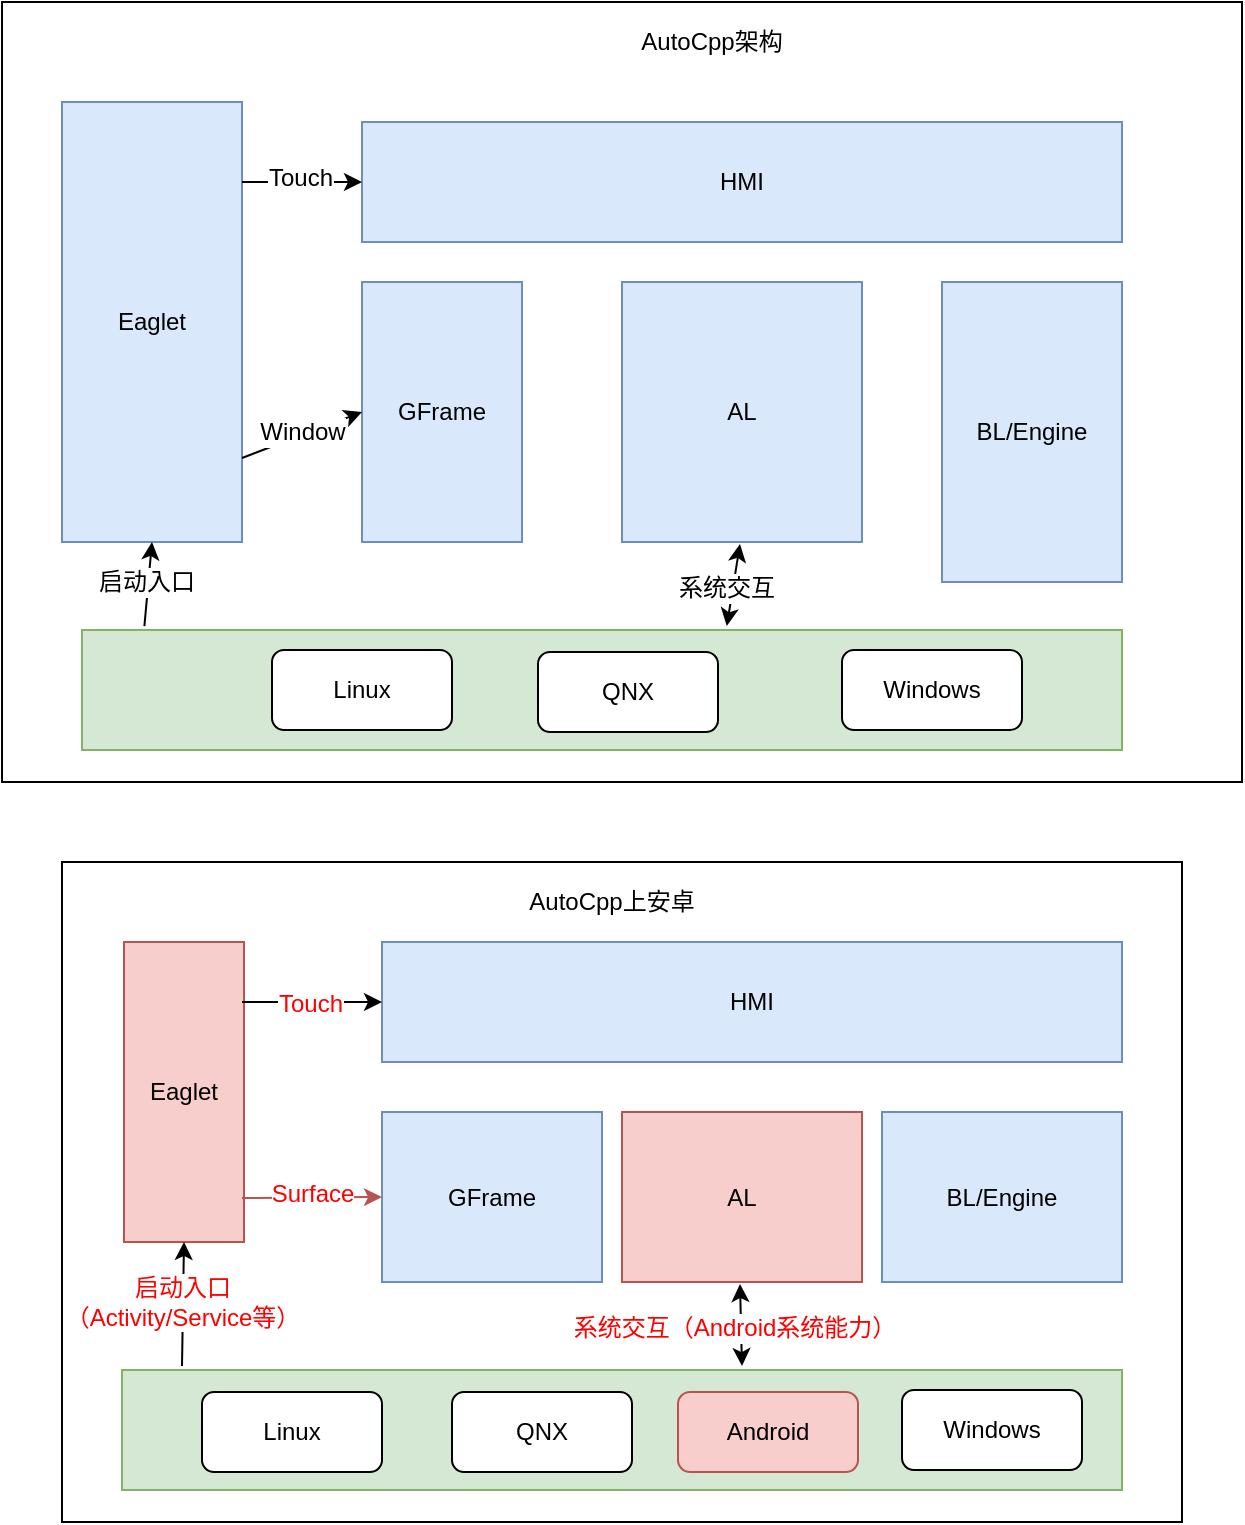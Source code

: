 <mxfile version="10.7.3" type="github"><diagram id="ieZOxr4Hberrhfkv-GbZ" name="Page-1"><mxGraphModel dx="914" dy="544" grid="1" gridSize="10" guides="1" tooltips="1" connect="1" arrows="1" fold="1" page="1" pageScale="1" pageWidth="827" pageHeight="1169" math="0" shadow="0"><root><mxCell id="0"/><mxCell id="1" parent="0"/><mxCell id="qvm5J768TrUTR1r3I0V9-2" value="" style="rounded=0;whiteSpace=wrap;html=1;" parent="1" vertex="1"><mxGeometry x="30" y="10" width="620" height="390" as="geometry"/></mxCell><mxCell id="qvm5J768TrUTR1r3I0V9-3" value="" style="rounded=0;whiteSpace=wrap;html=1;fillColor=#d5e8d4;strokeColor=#82b366;" parent="1" vertex="1"><mxGeometry x="70" y="324" width="520" height="60" as="geometry"/></mxCell><mxCell id="qvm5J768TrUTR1r3I0V9-4" value="Eaglet" style="rounded=0;whiteSpace=wrap;html=1;fillColor=#dae8fc;strokeColor=#6c8ebf;" parent="1" vertex="1"><mxGeometry x="60" y="60" width="90" height="220" as="geometry"/></mxCell><mxCell id="qvm5J768TrUTR1r3I0V9-5" value="HMI" style="rounded=0;whiteSpace=wrap;html=1;fillColor=#dae8fc;strokeColor=#6c8ebf;" parent="1" vertex="1"><mxGeometry x="210" y="70" width="380" height="60" as="geometry"/></mxCell><mxCell id="qvm5J768TrUTR1r3I0V9-7" value="GFrame" style="rounded=0;whiteSpace=wrap;html=1;fillColor=#dae8fc;strokeColor=#6c8ebf;" parent="1" vertex="1"><mxGeometry x="210" y="150" width="80" height="130" as="geometry"/></mxCell><mxCell id="qvm5J768TrUTR1r3I0V9-8" value="AL" style="rounded=0;whiteSpace=wrap;html=1;fillColor=#dae8fc;strokeColor=#6c8ebf;" parent="1" vertex="1"><mxGeometry x="340" y="150" width="120" height="130" as="geometry"/></mxCell><mxCell id="qvm5J768TrUTR1r3I0V9-9" value="BL/Engine" style="rounded=0;whiteSpace=wrap;html=1;fillColor=#dae8fc;strokeColor=#6c8ebf;" parent="1" vertex="1"><mxGeometry x="500" y="150" width="90" height="150" as="geometry"/></mxCell><mxCell id="qvm5J768TrUTR1r3I0V9-10" value="Linux&lt;br&gt;" style="rounded=1;whiteSpace=wrap;html=1;" parent="1" vertex="1"><mxGeometry x="165" y="334" width="90" height="40" as="geometry"/></mxCell><mxCell id="qvm5J768TrUTR1r3I0V9-11" value="QNX&lt;br&gt;" style="rounded=1;whiteSpace=wrap;html=1;" parent="1" vertex="1"><mxGeometry x="298" y="335" width="90" height="40" as="geometry"/></mxCell><mxCell id="qvm5J768TrUTR1r3I0V9-12" value="Windows" style="rounded=1;whiteSpace=wrap;html=1;" parent="1" vertex="1"><mxGeometry x="450" y="334" width="90" height="40" as="geometry"/></mxCell><mxCell id="qvm5J768TrUTR1r3I0V9-13" value="" style="endArrow=classic;html=1;entryX=0;entryY=0.5;entryDx=0;entryDy=0;exitX=1;exitY=0.182;exitDx=0;exitDy=0;exitPerimeter=0;" parent="1" source="qvm5J768TrUTR1r3I0V9-4" target="qvm5J768TrUTR1r3I0V9-5" edge="1"><mxGeometry width="50" height="50" relative="1" as="geometry"><mxPoint x="170" y="140" as="sourcePoint"/><mxPoint x="190" y="130" as="targetPoint"/></mxGeometry></mxCell><mxCell id="qvm5J768TrUTR1r3I0V9-93" value="&lt;font color=&quot;#000000&quot;&gt;Touch&lt;/font&gt;&lt;br&gt;" style="text;html=1;resizable=0;points=[];align=center;verticalAlign=middle;labelBackgroundColor=#ffffff;fontColor=#FF0000;" parent="qvm5J768TrUTR1r3I0V9-13" vertex="1" connectable="0"><mxGeometry x="-0.055" y="2" relative="1" as="geometry"><mxPoint as="offset"/></mxGeometry></mxCell><mxCell id="qvm5J768TrUTR1r3I0V9-20" value="" style="endArrow=classic;html=1;strokeWidth=1;entryX=0.5;entryY=1;entryDx=0;entryDy=0;exitX=0.06;exitY=-0.033;exitDx=0;exitDy=0;exitPerimeter=0;" parent="1" source="qvm5J768TrUTR1r3I0V9-3" target="qvm5J768TrUTR1r3I0V9-4" edge="1"><mxGeometry width="50" height="50" relative="1" as="geometry"><mxPoint x="110" y="330" as="sourcePoint"/><mxPoint x="160" y="280" as="targetPoint"/></mxGeometry></mxCell><mxCell id="qvm5J768TrUTR1r3I0V9-25" value="启动入口&lt;br&gt;" style="text;html=1;resizable=0;points=[];align=center;verticalAlign=middle;labelBackgroundColor=#ffffff;" parent="qvm5J768TrUTR1r3I0V9-20" vertex="1" connectable="0"><mxGeometry x="0.053" y="1" relative="1" as="geometry"><mxPoint as="offset"/></mxGeometry></mxCell><mxCell id="qvm5J768TrUTR1r3I0V9-21" value="" style="endArrow=classic;startArrow=classic;html=1;strokeWidth=1;exitX=0.62;exitY=-0.033;exitDx=0;exitDy=0;exitPerimeter=0;" parent="1" source="qvm5J768TrUTR1r3I0V9-3" edge="1"><mxGeometry width="50" height="50" relative="1" as="geometry"><mxPoint x="399" y="320" as="sourcePoint"/><mxPoint x="399" y="281" as="targetPoint"/></mxGeometry></mxCell><mxCell id="qvm5J768TrUTR1r3I0V9-26" value="系统交互" style="text;html=1;resizable=0;points=[];align=center;verticalAlign=middle;labelBackgroundColor=#ffffff;" parent="qvm5J768TrUTR1r3I0V9-21" vertex="1" connectable="0"><mxGeometry x="-0.077" y="4" relative="1" as="geometry"><mxPoint as="offset"/></mxGeometry></mxCell><mxCell id="qvm5J768TrUTR1r3I0V9-23" value="" style="endArrow=classic;html=1;entryX=0;entryY=0.5;entryDx=0;entryDy=0;" parent="1" target="qvm5J768TrUTR1r3I0V9-7" edge="1"><mxGeometry width="50" height="50" relative="1" as="geometry"><mxPoint x="150" y="238" as="sourcePoint"/><mxPoint x="220" y="150" as="targetPoint"/><Array as="points"><mxPoint x="150" y="238"/></Array></mxGeometry></mxCell><mxCell id="qvm5J768TrUTR1r3I0V9-24" value="Window" style="text;html=1;resizable=0;points=[];align=center;verticalAlign=middle;labelBackgroundColor=#ffffff;" parent="qvm5J768TrUTR1r3I0V9-23" vertex="1" connectable="0"><mxGeometry x="0.001" y="1" relative="1" as="geometry"><mxPoint y="-1" as="offset"/></mxGeometry></mxCell><mxCell id="qvm5J768TrUTR1r3I0V9-27" value="AutoCpp架构&lt;br&gt;" style="text;html=1;strokeColor=none;fillColor=none;align=center;verticalAlign=middle;whiteSpace=wrap;rounded=0;" parent="1" vertex="1"><mxGeometry x="340" y="20" width="90" height="20" as="geometry"/></mxCell><mxCell id="qvm5J768TrUTR1r3I0V9-28" value="" style="rounded=0;whiteSpace=wrap;html=1;" parent="1" vertex="1"><mxGeometry x="60" y="440" width="560" height="330" as="geometry"/></mxCell><mxCell id="qvm5J768TrUTR1r3I0V9-29" value="" style="rounded=0;whiteSpace=wrap;html=1;fillColor=#d5e8d4;strokeColor=#82b366;" parent="1" vertex="1"><mxGeometry x="90" y="694" width="500" height="60" as="geometry"/></mxCell><mxCell id="qvm5J768TrUTR1r3I0V9-30" value="Eaglet" style="rounded=0;whiteSpace=wrap;html=1;fillColor=#f8cecc;strokeColor=#b85450;" parent="1" vertex="1"><mxGeometry x="91" y="480" width="60" height="150" as="geometry"/></mxCell><mxCell id="qvm5J768TrUTR1r3I0V9-31" value="HMI" style="rounded=0;whiteSpace=wrap;html=1;fillColor=#dae8fc;strokeColor=#6c8ebf;" parent="1" vertex="1"><mxGeometry x="220" y="480" width="370" height="60" as="geometry"/></mxCell><mxCell id="qvm5J768TrUTR1r3I0V9-32" value="GFrame" style="rounded=0;whiteSpace=wrap;html=1;fillColor=#dae8fc;strokeColor=#6c8ebf;" parent="1" vertex="1"><mxGeometry x="220" y="565" width="110" height="85" as="geometry"/></mxCell><mxCell id="qvm5J768TrUTR1r3I0V9-33" value="AL" style="rounded=0;whiteSpace=wrap;html=1;fillColor=#f8cecc;strokeColor=#b85450;" parent="1" vertex="1"><mxGeometry x="340" y="565" width="120" height="85" as="geometry"/></mxCell><mxCell id="qvm5J768TrUTR1r3I0V9-34" value="BL/Engine" style="rounded=0;whiteSpace=wrap;html=1;fillColor=#dae8fc;strokeColor=#6c8ebf;" parent="1" vertex="1"><mxGeometry x="470" y="565" width="120" height="85" as="geometry"/></mxCell><mxCell id="qvm5J768TrUTR1r3I0V9-35" value="Linux&lt;br&gt;" style="rounded=1;whiteSpace=wrap;html=1;" parent="1" vertex="1"><mxGeometry x="130" y="705" width="90" height="40" as="geometry"/></mxCell><mxCell id="qvm5J768TrUTR1r3I0V9-36" value="QNX&lt;br&gt;" style="rounded=1;whiteSpace=wrap;html=1;" parent="1" vertex="1"><mxGeometry x="255" y="705" width="90" height="40" as="geometry"/></mxCell><mxCell id="qvm5J768TrUTR1r3I0V9-37" value="Windows" style="rounded=1;whiteSpace=wrap;html=1;" parent="1" vertex="1"><mxGeometry x="480" y="704" width="90" height="40" as="geometry"/></mxCell><mxCell id="qvm5J768TrUTR1r3I0V9-38" value="" style="endArrow=classic;html=1;entryX=0;entryY=0.5;entryDx=0;entryDy=0;" parent="1" target="qvm5J768TrUTR1r3I0V9-31" edge="1"><mxGeometry width="50" height="50" relative="1" as="geometry"><mxPoint x="150" y="510" as="sourcePoint"/><mxPoint x="190" y="500" as="targetPoint"/></mxGeometry></mxCell><mxCell id="qvm5J768TrUTR1r3I0V9-94" value="Touch&lt;br&gt;" style="text;html=1;resizable=0;points=[];align=center;verticalAlign=middle;labelBackgroundColor=#ffffff;fontColor=#FF0000;" parent="qvm5J768TrUTR1r3I0V9-38" vertex="1" connectable="0"><mxGeometry x="-0.029" y="-1" relative="1" as="geometry"><mxPoint as="offset"/></mxGeometry></mxCell><mxCell id="qvm5J768TrUTR1r3I0V9-40" value="" style="endArrow=classic;html=1;strokeWidth=1;entryX=0.5;entryY=1;entryDx=0;entryDy=0;exitX=0.06;exitY=-0.033;exitDx=0;exitDy=0;exitPerimeter=0;" parent="1" source="qvm5J768TrUTR1r3I0V9-29" target="qvm5J768TrUTR1r3I0V9-30" edge="1"><mxGeometry width="50" height="50" relative="1" as="geometry"><mxPoint x="110" y="700" as="sourcePoint"/><mxPoint x="160" y="650" as="targetPoint"/></mxGeometry></mxCell><mxCell id="qvm5J768TrUTR1r3I0V9-41" value="启动入口&lt;br&gt;（Activity/Service等）&lt;br&gt;" style="text;html=1;resizable=0;points=[];align=center;verticalAlign=middle;labelBackgroundColor=#ffffff;fontColor=#FF0000;" parent="qvm5J768TrUTR1r3I0V9-40" vertex="1" connectable="0"><mxGeometry x="0.053" y="1" relative="1" as="geometry"><mxPoint as="offset"/></mxGeometry></mxCell><mxCell id="qvm5J768TrUTR1r3I0V9-42" value="" style="endArrow=classic;startArrow=classic;html=1;strokeWidth=1;exitX=0.62;exitY=-0.033;exitDx=0;exitDy=0;exitPerimeter=0;" parent="1" source="qvm5J768TrUTR1r3I0V9-29" edge="1"><mxGeometry width="50" height="50" relative="1" as="geometry"><mxPoint x="399" y="690" as="sourcePoint"/><mxPoint x="399" y="651" as="targetPoint"/></mxGeometry></mxCell><mxCell id="qvm5J768TrUTR1r3I0V9-43" value="系统交互（Android系统能力）" style="text;html=1;resizable=0;points=[];align=center;verticalAlign=middle;labelBackgroundColor=#ffffff;fontColor=#FF0000;" parent="qvm5J768TrUTR1r3I0V9-42" vertex="1" connectable="0"><mxGeometry x="-0.077" y="4" relative="1" as="geometry"><mxPoint as="offset"/></mxGeometry></mxCell><mxCell id="qvm5J768TrUTR1r3I0V9-44" value="" style="endArrow=classic;html=1;entryX=0;entryY=0.5;entryDx=0;entryDy=0;fillColor=#f8cecc;strokeColor=#b85450;" parent="1" target="qvm5J768TrUTR1r3I0V9-32" edge="1"><mxGeometry width="50" height="50" relative="1" as="geometry"><mxPoint x="150" y="608" as="sourcePoint"/><mxPoint x="220" y="520" as="targetPoint"/><Array as="points"><mxPoint x="150" y="608"/></Array></mxGeometry></mxCell><mxCell id="qvm5J768TrUTR1r3I0V9-45" value="Surface&lt;br&gt;" style="text;html=1;resizable=0;points=[];align=center;verticalAlign=middle;labelBackgroundColor=#ffffff;fontColor=#FF0000;" parent="qvm5J768TrUTR1r3I0V9-44" vertex="1" connectable="0"><mxGeometry x="0.001" y="1" relative="1" as="geometry"><mxPoint y="-1" as="offset"/></mxGeometry></mxCell><mxCell id="qvm5J768TrUTR1r3I0V9-46" value="AutoCpp上安卓&lt;br&gt;" style="text;html=1;strokeColor=none;fillColor=none;align=center;verticalAlign=middle;whiteSpace=wrap;rounded=0;" parent="1" vertex="1"><mxGeometry x="290" y="450" width="90" height="20" as="geometry"/></mxCell><mxCell id="qvm5J768TrUTR1r3I0V9-47" value="Android" style="rounded=1;whiteSpace=wrap;html=1;fillColor=#f8cecc;strokeColor=#b85450;" parent="1" vertex="1"><mxGeometry x="368" y="705" width="90" height="40" as="geometry"/></mxCell><mxCell id="qvm5J768TrUTR1r3I0V9-49" value="Untitled Layer" parent="0" visible="0"/><mxCell id="qvm5J768TrUTR1r3I0V9-50" value="" style="rounded=0;whiteSpace=wrap;html=1;" parent="qvm5J768TrUTR1r3I0V9-49" vertex="1"><mxGeometry x="60" y="70" width="560" height="330" as="geometry"/></mxCell><mxCell id="qvm5J768TrUTR1r3I0V9-51" value="" style="rounded=0;whiteSpace=wrap;html=1;fillColor=#d5e8d4;strokeColor=#82b366;" parent="qvm5J768TrUTR1r3I0V9-49" vertex="1"><mxGeometry x="90" y="324" width="500" height="60" as="geometry"/></mxCell><mxCell id="qvm5J768TrUTR1r3I0V9-52" value="Eaglet" style="rounded=0;whiteSpace=wrap;html=1;fillColor=#dae8fc;strokeColor=#6c8ebf;" parent="qvm5J768TrUTR1r3I0V9-49" vertex="1"><mxGeometry x="90" y="110" width="60" height="170" as="geometry"/></mxCell><mxCell id="qvm5J768TrUTR1r3I0V9-53" value="HMI" style="rounded=0;whiteSpace=wrap;html=1;fillColor=#dae8fc;strokeColor=#6c8ebf;" parent="qvm5J768TrUTR1r3I0V9-49" vertex="1"><mxGeometry x="210" y="110" width="380" height="60" as="geometry"/></mxCell><mxCell id="qvm5J768TrUTR1r3I0V9-54" value="GFrame" style="rounded=0;whiteSpace=wrap;html=1;fillColor=#dae8fc;strokeColor=#6c8ebf;" parent="qvm5J768TrUTR1r3I0V9-49" vertex="1"><mxGeometry x="210" y="195" width="120" height="85" as="geometry"/></mxCell><mxCell id="qvm5J768TrUTR1r3I0V9-55" value="AL" style="rounded=0;whiteSpace=wrap;html=1;fillColor=#dae8fc;strokeColor=#6c8ebf;" parent="qvm5J768TrUTR1r3I0V9-49" vertex="1"><mxGeometry x="340" y="195" width="120" height="85" as="geometry"/></mxCell><mxCell id="qvm5J768TrUTR1r3I0V9-56" value="BL/Engine" style="rounded=0;whiteSpace=wrap;html=1;fillColor=#dae8fc;strokeColor=#6c8ebf;" parent="qvm5J768TrUTR1r3I0V9-49" vertex="1"><mxGeometry x="470" y="195" width="120" height="85" as="geometry"/></mxCell><mxCell id="qvm5J768TrUTR1r3I0V9-57" value="Linux&lt;br&gt;" style="rounded=1;whiteSpace=wrap;html=1;" parent="qvm5J768TrUTR1r3I0V9-49" vertex="1"><mxGeometry x="165" y="334" width="90" height="40" as="geometry"/></mxCell><mxCell id="qvm5J768TrUTR1r3I0V9-58" value="QNX&lt;br&gt;" style="rounded=1;whiteSpace=wrap;html=1;" parent="qvm5J768TrUTR1r3I0V9-49" vertex="1"><mxGeometry x="298" y="335" width="90" height="40" as="geometry"/></mxCell><mxCell id="qvm5J768TrUTR1r3I0V9-59" value="Windows" style="rounded=1;whiteSpace=wrap;html=1;" parent="qvm5J768TrUTR1r3I0V9-49" vertex="1"><mxGeometry x="450" y="334" width="90" height="40" as="geometry"/></mxCell><mxCell id="qvm5J768TrUTR1r3I0V9-60" value="" style="endArrow=classic;html=1;entryX=0;entryY=0.5;entryDx=0;entryDy=0;exitX=1;exitY=0.182;exitDx=0;exitDy=0;exitPerimeter=0;" parent="qvm5J768TrUTR1r3I0V9-49" source="qvm5J768TrUTR1r3I0V9-52" target="qvm5J768TrUTR1r3I0V9-53" edge="1"><mxGeometry width="50" height="50" relative="1" as="geometry"><mxPoint x="170" y="140" as="sourcePoint"/><mxPoint x="190" y="130" as="targetPoint"/></mxGeometry></mxCell><mxCell id="qvm5J768TrUTR1r3I0V9-61" value="auto" style="text;html=1;resizable=0;points=[];align=center;verticalAlign=middle;labelBackgroundColor=#ffffff;" parent="qvm5J768TrUTR1r3I0V9-60" vertex="1" connectable="0"><mxGeometry x="0.001" y="1" relative="1" as="geometry"><mxPoint y="-1" as="offset"/></mxGeometry></mxCell><mxCell id="qvm5J768TrUTR1r3I0V9-62" value="" style="endArrow=classic;html=1;strokeWidth=1;entryX=0.5;entryY=1;entryDx=0;entryDy=0;exitX=0.06;exitY=-0.033;exitDx=0;exitDy=0;exitPerimeter=0;" parent="qvm5J768TrUTR1r3I0V9-49" source="qvm5J768TrUTR1r3I0V9-51" target="qvm5J768TrUTR1r3I0V9-52" edge="1"><mxGeometry width="50" height="50" relative="1" as="geometry"><mxPoint x="110" y="330" as="sourcePoint"/><mxPoint x="160" y="280" as="targetPoint"/></mxGeometry></mxCell><mxCell id="qvm5J768TrUTR1r3I0V9-63" value="启动入口&lt;br&gt;" style="text;html=1;resizable=0;points=[];align=center;verticalAlign=middle;labelBackgroundColor=#ffffff;" parent="qvm5J768TrUTR1r3I0V9-62" vertex="1" connectable="0"><mxGeometry x="0.053" y="1" relative="1" as="geometry"><mxPoint as="offset"/></mxGeometry></mxCell><mxCell id="qvm5J768TrUTR1r3I0V9-64" value="" style="endArrow=classic;startArrow=classic;html=1;strokeWidth=1;exitX=0.62;exitY=-0.033;exitDx=0;exitDy=0;exitPerimeter=0;" parent="qvm5J768TrUTR1r3I0V9-49" source="qvm5J768TrUTR1r3I0V9-51" edge="1"><mxGeometry width="50" height="50" relative="1" as="geometry"><mxPoint x="399" y="320" as="sourcePoint"/><mxPoint x="399" y="281" as="targetPoint"/></mxGeometry></mxCell><mxCell id="qvm5J768TrUTR1r3I0V9-65" value="系统交互" style="text;html=1;resizable=0;points=[];align=center;verticalAlign=middle;labelBackgroundColor=#ffffff;" parent="qvm5J768TrUTR1r3I0V9-64" vertex="1" connectable="0"><mxGeometry x="-0.077" y="4" relative="1" as="geometry"><mxPoint as="offset"/></mxGeometry></mxCell><mxCell id="qvm5J768TrUTR1r3I0V9-66" value="" style="endArrow=classic;html=1;entryX=0;entryY=0.5;entryDx=0;entryDy=0;" parent="qvm5J768TrUTR1r3I0V9-49" target="qvm5J768TrUTR1r3I0V9-54" edge="1"><mxGeometry width="50" height="50" relative="1" as="geometry"><mxPoint x="150" y="238" as="sourcePoint"/><mxPoint x="220" y="150" as="targetPoint"/><Array as="points"><mxPoint x="150" y="238"/></Array></mxGeometry></mxCell><mxCell id="qvm5J768TrUTR1r3I0V9-67" value="Window" style="text;html=1;resizable=0;points=[];align=center;verticalAlign=middle;labelBackgroundColor=#ffffff;" parent="qvm5J768TrUTR1r3I0V9-66" vertex="1" connectable="0"><mxGeometry x="0.001" y="1" relative="1" as="geometry"><mxPoint y="-1" as="offset"/></mxGeometry></mxCell><mxCell id="qvm5J768TrUTR1r3I0V9-68" value="AutoCpp架构&lt;br&gt;" style="text;html=1;strokeColor=none;fillColor=none;align=center;verticalAlign=middle;whiteSpace=wrap;rounded=0;" parent="qvm5J768TrUTR1r3I0V9-49" vertex="1"><mxGeometry x="275" y="78" width="90" height="20" as="geometry"/></mxCell><mxCell id="qvm5J768TrUTR1r3I0V9-69" value="" style="rounded=0;whiteSpace=wrap;html=1;" parent="qvm5J768TrUTR1r3I0V9-49" vertex="1"><mxGeometry x="60" y="440" width="560" height="330" as="geometry"/></mxCell><mxCell id="qvm5J768TrUTR1r3I0V9-70" value="" style="rounded=0;whiteSpace=wrap;html=1;fillColor=#d5e8d4;strokeColor=#82b366;" parent="qvm5J768TrUTR1r3I0V9-49" vertex="1"><mxGeometry x="90" y="694" width="500" height="60" as="geometry"/></mxCell><mxCell id="qvm5J768TrUTR1r3I0V9-71" value="Eaglet" style="rounded=0;whiteSpace=wrap;html=1;fillColor=#f8cecc;strokeColor=#b85450;" parent="qvm5J768TrUTR1r3I0V9-49" vertex="1"><mxGeometry x="90" y="480" width="60" height="150" as="geometry"/></mxCell><mxCell id="qvm5J768TrUTR1r3I0V9-72" value="HMI" style="rounded=0;whiteSpace=wrap;html=1;fillColor=#dae8fc;strokeColor=#6c8ebf;" parent="qvm5J768TrUTR1r3I0V9-49" vertex="1"><mxGeometry x="220" y="480" width="370" height="60" as="geometry"/></mxCell><mxCell id="qvm5J768TrUTR1r3I0V9-73" value="GFrame" style="rounded=0;whiteSpace=wrap;html=1;fillColor=#dae8fc;strokeColor=#6c8ebf;" parent="qvm5J768TrUTR1r3I0V9-49" vertex="1"><mxGeometry x="220" y="565" width="110" height="85" as="geometry"/></mxCell><mxCell id="qvm5J768TrUTR1r3I0V9-74" value="AL" style="rounded=0;whiteSpace=wrap;html=1;fillColor=#f8cecc;strokeColor=#b85450;" parent="qvm5J768TrUTR1r3I0V9-49" vertex="1"><mxGeometry x="340" y="565" width="120" height="85" as="geometry"/></mxCell><mxCell id="qvm5J768TrUTR1r3I0V9-75" value="BL/Engine" style="rounded=0;whiteSpace=wrap;html=1;fillColor=#dae8fc;strokeColor=#6c8ebf;" parent="qvm5J768TrUTR1r3I0V9-49" vertex="1"><mxGeometry x="470" y="565" width="120" height="85" as="geometry"/></mxCell><mxCell id="qvm5J768TrUTR1r3I0V9-76" value="Linux&lt;br&gt;" style="rounded=1;whiteSpace=wrap;html=1;" parent="qvm5J768TrUTR1r3I0V9-49" vertex="1"><mxGeometry x="130" y="705" width="90" height="40" as="geometry"/></mxCell><mxCell id="qvm5J768TrUTR1r3I0V9-77" value="QNX&lt;br&gt;" style="rounded=1;whiteSpace=wrap;html=1;" parent="qvm5J768TrUTR1r3I0V9-49" vertex="1"><mxGeometry x="255" y="705" width="90" height="40" as="geometry"/></mxCell><mxCell id="qvm5J768TrUTR1r3I0V9-78" value="Windows" style="rounded=1;whiteSpace=wrap;html=1;" parent="qvm5J768TrUTR1r3I0V9-49" vertex="1"><mxGeometry x="480" y="704" width="90" height="40" as="geometry"/></mxCell><mxCell id="qvm5J768TrUTR1r3I0V9-79" value="" style="endArrow=classic;html=1;entryX=0;entryY=0.5;entryDx=0;entryDy=0;" parent="qvm5J768TrUTR1r3I0V9-49" target="qvm5J768TrUTR1r3I0V9-72" edge="1"><mxGeometry width="50" height="50" relative="1" as="geometry"><mxPoint x="150" y="510" as="sourcePoint"/><mxPoint x="190" y="500" as="targetPoint"/></mxGeometry></mxCell><mxCell id="qvm5J768TrUTR1r3I0V9-80" value="auto" style="text;html=1;resizable=0;points=[];align=center;verticalAlign=middle;labelBackgroundColor=#ffffff;" parent="qvm5J768TrUTR1r3I0V9-79" vertex="1" connectable="0"><mxGeometry x="0.001" y="1" relative="1" as="geometry"><mxPoint y="-1" as="offset"/></mxGeometry></mxCell><mxCell id="qvm5J768TrUTR1r3I0V9-81" value="" style="endArrow=classic;html=1;strokeWidth=1;entryX=0.5;entryY=1;entryDx=0;entryDy=0;exitX=0.06;exitY=-0.033;exitDx=0;exitDy=0;exitPerimeter=0;" parent="qvm5J768TrUTR1r3I0V9-49" source="qvm5J768TrUTR1r3I0V9-70" target="qvm5J768TrUTR1r3I0V9-71" edge="1"><mxGeometry width="50" height="50" relative="1" as="geometry"><mxPoint x="110" y="700" as="sourcePoint"/><mxPoint x="160" y="650" as="targetPoint"/></mxGeometry></mxCell><mxCell id="qvm5J768TrUTR1r3I0V9-82" value="启动入口&lt;br&gt;（Activity/Service等）&lt;br&gt;" style="text;html=1;resizable=0;points=[];align=center;verticalAlign=middle;labelBackgroundColor=#ffffff;fontColor=#FF0000;" parent="qvm5J768TrUTR1r3I0V9-81" vertex="1" connectable="0"><mxGeometry x="0.053" y="1" relative="1" as="geometry"><mxPoint as="offset"/></mxGeometry></mxCell><mxCell id="qvm5J768TrUTR1r3I0V9-83" value="" style="endArrow=classic;startArrow=classic;html=1;strokeWidth=1;exitX=0.62;exitY=-0.033;exitDx=0;exitDy=0;exitPerimeter=0;" parent="qvm5J768TrUTR1r3I0V9-49" source="qvm5J768TrUTR1r3I0V9-70" edge="1"><mxGeometry width="50" height="50" relative="1" as="geometry"><mxPoint x="399" y="690" as="sourcePoint"/><mxPoint x="399" y="651" as="targetPoint"/></mxGeometry></mxCell><mxCell id="qvm5J768TrUTR1r3I0V9-84" value="系统交互（Android系统接口）" style="text;html=1;resizable=0;points=[];align=center;verticalAlign=middle;labelBackgroundColor=#ffffff;fontColor=#FF0000;" parent="qvm5J768TrUTR1r3I0V9-83" vertex="1" connectable="0"><mxGeometry x="-0.077" y="4" relative="1" as="geometry"><mxPoint as="offset"/></mxGeometry></mxCell><mxCell id="qvm5J768TrUTR1r3I0V9-85" value="" style="endArrow=classic;html=1;entryX=0;entryY=0.5;entryDx=0;entryDy=0;fillColor=#f8cecc;strokeColor=#b85450;" parent="qvm5J768TrUTR1r3I0V9-49" target="qvm5J768TrUTR1r3I0V9-73" edge="1"><mxGeometry width="50" height="50" relative="1" as="geometry"><mxPoint x="150" y="608" as="sourcePoint"/><mxPoint x="220" y="520" as="targetPoint"/><Array as="points"><mxPoint x="150" y="608"/></Array></mxGeometry></mxCell><mxCell id="qvm5J768TrUTR1r3I0V9-86" value="Surface&lt;br&gt;" style="text;html=1;resizable=0;points=[];align=center;verticalAlign=middle;labelBackgroundColor=#ffffff;fontColor=#FF0000;" parent="qvm5J768TrUTR1r3I0V9-85" vertex="1" connectable="0"><mxGeometry x="0.001" y="1" relative="1" as="geometry"><mxPoint y="-1" as="offset"/></mxGeometry></mxCell><mxCell id="qvm5J768TrUTR1r3I0V9-87" value="AutoCpp上安卓&lt;br&gt;" style="text;html=1;strokeColor=none;fillColor=none;align=center;verticalAlign=middle;whiteSpace=wrap;rounded=0;" parent="qvm5J768TrUTR1r3I0V9-49" vertex="1"><mxGeometry x="278" y="443" width="90" height="20" as="geometry"/></mxCell><mxCell id="qvm5J768TrUTR1r3I0V9-88" value="Android" style="rounded=1;whiteSpace=wrap;html=1;fillColor=#f8cecc;strokeColor=#b85450;" parent="qvm5J768TrUTR1r3I0V9-49" vertex="1"><mxGeometry x="368" y="705" width="90" height="40" as="geometry"/></mxCell><mxCell id="qvm5J768TrUTR1r3I0V9-89" value="Untitled Layer" parent="0"/></root></mxGraphModel></diagram><diagram id="hWNQNyUoKlu4yoYejoBG" name="Page-2"><mxGraphModel dx="914" dy="544" grid="1" gridSize="10" guides="1" tooltips="1" connect="1" arrows="1" fold="1" page="1" pageScale="1" pageWidth="827" pageHeight="1169" math="0" shadow="0"><root><mxCell id="9Qt4MzS_39VP8Wa1rE0Z-0"/><mxCell id="9Qt4MzS_39VP8Wa1rE0Z-1" parent="9Qt4MzS_39VP8Wa1rE0Z-0"/><mxCell id="DInrFQ-v7DLw2Ob12esW-25" value="" style="rounded=0;whiteSpace=wrap;html=1;fillColor=#d5e8d4;strokeColor=#82b366;" vertex="1" parent="9Qt4MzS_39VP8Wa1rE0Z-1"><mxGeometry x="35" y="33.5" width="120" height="280" as="geometry"/></mxCell><mxCell id="DInrFQ-v7DLw2Ob12esW-51" style="edgeStyle=orthogonalEdgeStyle;rounded=0;orthogonalLoop=1;jettySize=auto;html=1;exitX=1;exitY=0.25;exitDx=0;exitDy=0;entryX=0;entryY=0.75;entryDx=0;entryDy=0;" edge="1" parent="9Qt4MzS_39VP8Wa1rE0Z-1" source="DInrFQ-v7DLw2Ob12esW-28" target="DInrFQ-v7DLw2Ob12esW-40"><mxGeometry relative="1" as="geometry"/></mxCell><mxCell id="DInrFQ-v7DLw2Ob12esW-52" style="edgeStyle=orthogonalEdgeStyle;rounded=0;orthogonalLoop=1;jettySize=auto;html=1;exitX=1;exitY=0.75;exitDx=0;exitDy=0;entryX=0;entryY=0.25;entryDx=0;entryDy=0;" edge="1" parent="9Qt4MzS_39VP8Wa1rE0Z-1" source="DInrFQ-v7DLw2Ob12esW-28" target="DInrFQ-v7DLw2Ob12esW-41"><mxGeometry relative="1" as="geometry"/></mxCell><mxCell id="DInrFQ-v7DLw2Ob12esW-28" value="JNI Call" style="rounded=0;whiteSpace=wrap;html=1;" vertex="1" parent="9Qt4MzS_39VP8Wa1rE0Z-1"><mxGeometry x="50" y="48.5" width="90" height="40" as="geometry"/></mxCell><mxCell id="DInrFQ-v7DLw2Ob12esW-40" value="AttachThread" style="rounded=0;whiteSpace=wrap;html=1;fillColor=#dae8fc;strokeColor=#6c8ebf;" vertex="1" parent="9Qt4MzS_39VP8Wa1rE0Z-1"><mxGeometry x="185" y="39.5" width="120" height="25" as="geometry"/></mxCell><mxCell id="DInrFQ-v7DLw2Ob12esW-41" value="DetachThread" style="rounded=0;whiteSpace=wrap;html=1;fillColor=#f8cecc;strokeColor=#b85450;" vertex="1" parent="9Qt4MzS_39VP8Wa1rE0Z-1"><mxGeometry x="185" y="72" width="120" height="25" as="geometry"/></mxCell><mxCell id="DInrFQ-v7DLw2Ob12esW-54" style="edgeStyle=orthogonalEdgeStyle;rounded=0;orthogonalLoop=1;jettySize=auto;html=1;exitX=1;exitY=0.25;exitDx=0;exitDy=0;entryX=0;entryY=0.75;entryDx=0;entryDy=0;" edge="1" parent="9Qt4MzS_39VP8Wa1rE0Z-1" source="DInrFQ-v7DLw2Ob12esW-56" target="DInrFQ-v7DLw2Ob12esW-57"><mxGeometry relative="1" as="geometry"/></mxCell><mxCell id="DInrFQ-v7DLw2Ob12esW-55" style="edgeStyle=orthogonalEdgeStyle;rounded=0;orthogonalLoop=1;jettySize=auto;html=1;exitX=1;exitY=0.75;exitDx=0;exitDy=0;entryX=0;entryY=0.25;entryDx=0;entryDy=0;" edge="1" parent="9Qt4MzS_39VP8Wa1rE0Z-1" source="DInrFQ-v7DLw2Ob12esW-56" target="DInrFQ-v7DLw2Ob12esW-58"><mxGeometry relative="1" as="geometry"/></mxCell><mxCell id="DInrFQ-v7DLw2Ob12esW-56" value="&lt;span&gt;JNI Call&lt;/span&gt;" style="rounded=0;whiteSpace=wrap;html=1;" vertex="1" parent="9Qt4MzS_39VP8Wa1rE0Z-1"><mxGeometry x="50" y="115" width="90" height="40" as="geometry"/></mxCell><mxCell id="DInrFQ-v7DLw2Ob12esW-57" value="AttachThread" style="rounded=0;whiteSpace=wrap;html=1;fillColor=#dae8fc;strokeColor=#6c8ebf;" vertex="1" parent="9Qt4MzS_39VP8Wa1rE0Z-1"><mxGeometry x="185" y="105.5" width="120" height="27" as="geometry"/></mxCell><mxCell id="DInrFQ-v7DLw2Ob12esW-58" value="DetachThread" style="rounded=0;whiteSpace=wrap;html=1;fillColor=#f8cecc;strokeColor=#b85450;" vertex="1" parent="9Qt4MzS_39VP8Wa1rE0Z-1"><mxGeometry x="185" y="139.5" width="120" height="25" as="geometry"/></mxCell><mxCell id="DInrFQ-v7DLw2Ob12esW-59" style="edgeStyle=orthogonalEdgeStyle;rounded=0;orthogonalLoop=1;jettySize=auto;html=1;exitX=1;exitY=0.25;exitDx=0;exitDy=0;entryX=0;entryY=0.75;entryDx=0;entryDy=0;" edge="1" parent="9Qt4MzS_39VP8Wa1rE0Z-1" source="DInrFQ-v7DLw2Ob12esW-61" target="DInrFQ-v7DLw2Ob12esW-62"><mxGeometry relative="1" as="geometry"/></mxCell><mxCell id="DInrFQ-v7DLw2Ob12esW-60" style="edgeStyle=orthogonalEdgeStyle;rounded=0;orthogonalLoop=1;jettySize=auto;html=1;exitX=1;exitY=0.75;exitDx=0;exitDy=0;entryX=0;entryY=0.25;entryDx=0;entryDy=0;" edge="1" parent="9Qt4MzS_39VP8Wa1rE0Z-1" source="DInrFQ-v7DLw2Ob12esW-61" target="DInrFQ-v7DLw2Ob12esW-63"><mxGeometry relative="1" as="geometry"/></mxCell><mxCell id="DInrFQ-v7DLw2Ob12esW-61" value="&lt;span&gt;JNI Call&lt;/span&gt;" style="rounded=0;whiteSpace=wrap;html=1;" vertex="1" parent="9Qt4MzS_39VP8Wa1rE0Z-1"><mxGeometry x="50" y="182.5" width="90" height="40" as="geometry"/></mxCell><mxCell id="DInrFQ-v7DLw2Ob12esW-62" value="AttachThread" style="rounded=0;whiteSpace=wrap;html=1;fillColor=#dae8fc;strokeColor=#6c8ebf;" vertex="1" parent="9Qt4MzS_39VP8Wa1rE0Z-1"><mxGeometry x="185" y="173.5" width="120" height="25" as="geometry"/></mxCell><mxCell id="DInrFQ-v7DLw2Ob12esW-63" value="DetachThread" style="rounded=0;whiteSpace=wrap;html=1;fillColor=#f8cecc;strokeColor=#b85450;" vertex="1" parent="9Qt4MzS_39VP8Wa1rE0Z-1"><mxGeometry x="185" y="206" width="120" height="25" as="geometry"/></mxCell><mxCell id="DInrFQ-v7DLw2Ob12esW-64" style="edgeStyle=orthogonalEdgeStyle;rounded=0;orthogonalLoop=1;jettySize=auto;html=1;exitX=1;exitY=0.25;exitDx=0;exitDy=0;entryX=0;entryY=0.75;entryDx=0;entryDy=0;" edge="1" parent="9Qt4MzS_39VP8Wa1rE0Z-1" source="DInrFQ-v7DLw2Ob12esW-66" target="DInrFQ-v7DLw2Ob12esW-67"><mxGeometry relative="1" as="geometry"/></mxCell><mxCell id="DInrFQ-v7DLw2Ob12esW-65" style="edgeStyle=orthogonalEdgeStyle;rounded=0;orthogonalLoop=1;jettySize=auto;html=1;exitX=1;exitY=0.75;exitDx=0;exitDy=0;entryX=0;entryY=0.25;entryDx=0;entryDy=0;" edge="1" parent="9Qt4MzS_39VP8Wa1rE0Z-1" source="DInrFQ-v7DLw2Ob12esW-66" target="DInrFQ-v7DLw2Ob12esW-68"><mxGeometry relative="1" as="geometry"/></mxCell><mxCell id="DInrFQ-v7DLw2Ob12esW-66" value="&lt;span&gt;JNI Call&lt;/span&gt;" style="rounded=0;whiteSpace=wrap;html=1;" vertex="1" parent="9Qt4MzS_39VP8Wa1rE0Z-1"><mxGeometry x="50" y="245" width="90" height="40" as="geometry"/></mxCell><mxCell id="DInrFQ-v7DLw2Ob12esW-67" value="AttachThread" style="rounded=0;whiteSpace=wrap;html=1;fillColor=#dae8fc;strokeColor=#6c8ebf;" vertex="1" parent="9Qt4MzS_39VP8Wa1rE0Z-1"><mxGeometry x="185" y="237" width="120" height="25" as="geometry"/></mxCell><mxCell id="DInrFQ-v7DLw2Ob12esW-68" value="DetachThread" style="rounded=0;whiteSpace=wrap;html=1;fillColor=#f8cecc;strokeColor=#b85450;" vertex="1" parent="9Qt4MzS_39VP8Wa1rE0Z-1"><mxGeometry x="185" y="269.5" width="120" height="25" as="geometry"/></mxCell><mxCell id="DInrFQ-v7DLw2Ob12esW-106" style="edgeStyle=orthogonalEdgeStyle;rounded=0;orthogonalLoop=1;jettySize=auto;html=1;" edge="1" parent="9Qt4MzS_39VP8Wa1rE0Z-1" source="DInrFQ-v7DLw2Ob12esW-69"><mxGeometry relative="1" as="geometry"><mxPoint x="805" y="235.5" as="targetPoint"/><Array as="points"><mxPoint x="445" y="338.5"/><mxPoint x="805" y="338.5"/></Array></mxGeometry></mxCell><mxCell id="DInrFQ-v7DLw2Ob12esW-109" value="End of Thread" style="text;html=1;resizable=0;points=[];align=center;verticalAlign=middle;labelBackgroundColor=#ffffff;" vertex="1" connectable="0" parent="DInrFQ-v7DLw2Ob12esW-106"><mxGeometry x="-0.209" y="1" relative="1" as="geometry"><mxPoint as="offset"/></mxGeometry></mxCell><mxCell id="DInrFQ-v7DLw2Ob12esW-69" value="" style="rounded=0;whiteSpace=wrap;html=1;fillColor=#d5e8d4;strokeColor=#82b366;" vertex="1" parent="9Qt4MzS_39VP8Wa1rE0Z-1"><mxGeometry x="385" y="43.5" width="120" height="270" as="geometry"/></mxCell><mxCell id="DInrFQ-v7DLw2Ob12esW-71" style="edgeStyle=orthogonalEdgeStyle;rounded=0;orthogonalLoop=1;jettySize=auto;html=1;exitX=1;exitY=0.25;exitDx=0;exitDy=0;entryX=0;entryY=0.75;entryDx=0;entryDy=0;" edge="1" parent="9Qt4MzS_39VP8Wa1rE0Z-1" source="DInrFQ-v7DLw2Ob12esW-73" target="DInrFQ-v7DLw2Ob12esW-74"><mxGeometry relative="1" as="geometry"/></mxCell><mxCell id="DInrFQ-v7DLw2Ob12esW-73" value="&lt;span&gt;JNI Call&lt;/span&gt;" style="rounded=0;whiteSpace=wrap;html=1;" vertex="1" parent="9Qt4MzS_39VP8Wa1rE0Z-1"><mxGeometry x="400" y="57.5" width="90" height="40" as="geometry"/></mxCell><mxCell id="DInrFQ-v7DLw2Ob12esW-94" value="" style="edgeStyle=orthogonalEdgeStyle;rounded=0;orthogonalLoop=1;jettySize=auto;html=1;" edge="1" parent="9Qt4MzS_39VP8Wa1rE0Z-1" source="DInrFQ-v7DLw2Ob12esW-74" target="DInrFQ-v7DLw2Ob12esW-93"><mxGeometry relative="1" as="geometry"/></mxCell><mxCell id="DInrFQ-v7DLw2Ob12esW-74" value="getJniEnvCache" style="rounded=0;whiteSpace=wrap;html=1;" vertex="1" parent="9Qt4MzS_39VP8Wa1rE0Z-1"><mxGeometry x="535" y="48.5" width="120" height="25" as="geometry"/></mxCell><mxCell id="DInrFQ-v7DLw2Ob12esW-76" style="edgeStyle=orthogonalEdgeStyle;rounded=0;orthogonalLoop=1;jettySize=auto;html=1;exitX=1;exitY=0.25;exitDx=0;exitDy=0;entryX=0;entryY=0.75;entryDx=0;entryDy=0;" edge="1" parent="9Qt4MzS_39VP8Wa1rE0Z-1" source="DInrFQ-v7DLw2Ob12esW-78" target="DInrFQ-v7DLw2Ob12esW-79"><mxGeometry relative="1" as="geometry"/></mxCell><mxCell id="DInrFQ-v7DLw2Ob12esW-78" value="&lt;span&gt;JNI Call&lt;/span&gt;" style="rounded=0;whiteSpace=wrap;html=1;" vertex="1" parent="9Qt4MzS_39VP8Wa1rE0Z-1"><mxGeometry x="400" y="124" width="90" height="40" as="geometry"/></mxCell><mxCell id="DInrFQ-v7DLw2Ob12esW-97" value="" style="edgeStyle=orthogonalEdgeStyle;rounded=0;orthogonalLoop=1;jettySize=auto;html=1;entryX=0;entryY=0.75;entryDx=0;entryDy=0;" edge="1" parent="9Qt4MzS_39VP8Wa1rE0Z-1" source="DInrFQ-v7DLw2Ob12esW-79" target="DInrFQ-v7DLw2Ob12esW-91"><mxGeometry relative="1" as="geometry"/></mxCell><mxCell id="DInrFQ-v7DLw2Ob12esW-79" value="getJniEnvCache" style="rounded=0;whiteSpace=wrap;html=1;" vertex="1" parent="9Qt4MzS_39VP8Wa1rE0Z-1"><mxGeometry x="535" y="114.5" width="120" height="27" as="geometry"/></mxCell><mxCell id="DInrFQ-v7DLw2Ob12esW-81" style="edgeStyle=orthogonalEdgeStyle;rounded=0;orthogonalLoop=1;jettySize=auto;html=1;exitX=1;exitY=0.25;exitDx=0;exitDy=0;entryX=0;entryY=0.75;entryDx=0;entryDy=0;" edge="1" parent="9Qt4MzS_39VP8Wa1rE0Z-1" source="DInrFQ-v7DLw2Ob12esW-83" target="DInrFQ-v7DLw2Ob12esW-84"><mxGeometry relative="1" as="geometry"/></mxCell><mxCell id="DInrFQ-v7DLw2Ob12esW-83" value="&lt;span&gt;JNI Call&lt;/span&gt;" style="rounded=0;whiteSpace=wrap;html=1;" vertex="1" parent="9Qt4MzS_39VP8Wa1rE0Z-1"><mxGeometry x="400" y="191.5" width="90" height="40" as="geometry"/></mxCell><mxCell id="DInrFQ-v7DLw2Ob12esW-98" style="edgeStyle=orthogonalEdgeStyle;rounded=0;orthogonalLoop=1;jettySize=auto;html=1;entryX=0;entryY=0.75;entryDx=0;entryDy=0;" edge="1" parent="9Qt4MzS_39VP8Wa1rE0Z-1" source="DInrFQ-v7DLw2Ob12esW-84" target="DInrFQ-v7DLw2Ob12esW-91"><mxGeometry relative="1" as="geometry"/></mxCell><mxCell id="DInrFQ-v7DLw2Ob12esW-84" value="getJniEnvCache" style="rounded=0;whiteSpace=wrap;html=1;" vertex="1" parent="9Qt4MzS_39VP8Wa1rE0Z-1"><mxGeometry x="535" y="182.5" width="120" height="25" as="geometry"/></mxCell><mxCell id="DInrFQ-v7DLw2Ob12esW-86" style="edgeStyle=orthogonalEdgeStyle;rounded=0;orthogonalLoop=1;jettySize=auto;html=1;exitX=1;exitY=0.25;exitDx=0;exitDy=0;entryX=0;entryY=0.75;entryDx=0;entryDy=0;" edge="1" parent="9Qt4MzS_39VP8Wa1rE0Z-1" source="DInrFQ-v7DLw2Ob12esW-88" target="DInrFQ-v7DLw2Ob12esW-89"><mxGeometry relative="1" as="geometry"/></mxCell><mxCell id="DInrFQ-v7DLw2Ob12esW-88" value="&lt;span&gt;JNI Call&lt;/span&gt;" style="rounded=0;whiteSpace=wrap;html=1;" vertex="1" parent="9Qt4MzS_39VP8Wa1rE0Z-1"><mxGeometry x="400" y="254" width="90" height="40" as="geometry"/></mxCell><mxCell id="DInrFQ-v7DLw2Ob12esW-103" value="" style="edgeStyle=orthogonalEdgeStyle;rounded=0;orthogonalLoop=1;jettySize=auto;html=1;entryX=0;entryY=0.75;entryDx=0;entryDy=0;" edge="1" parent="9Qt4MzS_39VP8Wa1rE0Z-1" target="DInrFQ-v7DLw2Ob12esW-91"><mxGeometry relative="1" as="geometry"><mxPoint x="655" y="257.5" as="sourcePoint"/><mxPoint x="745" y="203.5" as="targetPoint"/></mxGeometry></mxCell><mxCell id="DInrFQ-v7DLw2Ob12esW-105" value="Load&lt;br&gt;" style="text;html=1;resizable=0;points=[];align=center;verticalAlign=middle;labelBackgroundColor=#ffffff;" vertex="1" connectable="0" parent="DInrFQ-v7DLw2Ob12esW-103"><mxGeometry x="0.655" relative="1" as="geometry"><mxPoint x="5" y="-14" as="offset"/></mxGeometry></mxCell><mxCell id="DInrFQ-v7DLw2Ob12esW-89" value="getJniEnvCache" style="rounded=0;whiteSpace=wrap;html=1;" vertex="1" parent="9Qt4MzS_39VP8Wa1rE0Z-1"><mxGeometry x="535" y="246.5" width="120" height="25" as="geometry"/></mxCell><mxCell id="DInrFQ-v7DLw2Ob12esW-91" value="Thread Local Storage(TLS)" style="rounded=1;whiteSpace=wrap;html=1;fillColor=#fff2cc;strokeColor=#d6b656;" vertex="1" parent="9Qt4MzS_39VP8Wa1rE0Z-1"><mxGeometry x="745" y="137" width="120" height="91" as="geometry"/></mxCell><mxCell id="DInrFQ-v7DLw2Ob12esW-95" style="edgeStyle=orthogonalEdgeStyle;rounded=0;orthogonalLoop=1;jettySize=auto;html=1;exitX=1;exitY=0.75;exitDx=0;exitDy=0;" edge="1" parent="9Qt4MzS_39VP8Wa1rE0Z-1" source="DInrFQ-v7DLw2Ob12esW-93"><mxGeometry relative="1" as="geometry"><mxPoint x="835" y="135.5" as="targetPoint"/><Array as="points"><mxPoint x="835" y="67.5"/><mxPoint x="835" y="135.5"/></Array></mxGeometry></mxCell><mxCell id="DInrFQ-v7DLw2Ob12esW-96" value="Save" style="text;html=1;resizable=0;points=[];align=center;verticalAlign=middle;labelBackgroundColor=#ffffff;" vertex="1" connectable="0" parent="DInrFQ-v7DLw2Ob12esW-95"><mxGeometry x="0.041" y="-3" relative="1" as="geometry"><mxPoint as="offset"/></mxGeometry></mxCell><mxCell id="DInrFQ-v7DLw2Ob12esW-93" value="AttachThread" style="rounded=0;whiteSpace=wrap;html=1;fillColor=#dae8fc;strokeColor=#6c8ebf;" vertex="1" parent="9Qt4MzS_39VP8Wa1rE0Z-1"><mxGeometry x="695" y="48.5" width="120" height="25" as="geometry"/></mxCell><mxCell id="DInrFQ-v7DLw2Ob12esW-107" value="DetachThread" style="rounded=0;whiteSpace=wrap;html=1;fillColor=#f8cecc;strokeColor=#b85450;" vertex="1" parent="9Qt4MzS_39VP8Wa1rE0Z-1"><mxGeometry x="765" y="210" width="80" height="25" as="geometry"/></mxCell><mxCell id="DInrFQ-v7DLw2Ob12esW-113" value="Thread" style="text;html=1;strokeColor=none;fillColor=none;align=center;verticalAlign=middle;whiteSpace=wrap;rounded=0;" vertex="1" parent="9Qt4MzS_39VP8Wa1rE0Z-1"><mxGeometry x="75" y="9.5" width="40" height="20" as="geometry"/></mxCell><mxCell id="DInrFQ-v7DLw2Ob12esW-119" value="Thread" style="text;html=1;strokeColor=none;fillColor=none;align=center;verticalAlign=middle;whiteSpace=wrap;rounded=0;" vertex="1" parent="9Qt4MzS_39VP8Wa1rE0Z-1"><mxGeometry x="418" y="19.5" width="40" height="20" as="geometry"/></mxCell><mxCell id="DInrFQ-v7DLw2Ob12esW-120" value="&lt;p&gt;采用线程局部存储(&lt;span&gt;TLS&lt;/span&gt;)的方案。&lt;span&gt;TLS&lt;/span&gt;是一种常用的多线程优化技术，具有以下特点：&lt;/p&gt;&lt;p&gt;&lt;span&gt;1&lt;/span&gt;、允许每个线程持有一个全局变量，而该全局变量只有同一个线程内能够访问和修改。&lt;/p&gt;&lt;p&gt;&lt;span&gt;2&lt;/span&gt;、在创建&lt;span&gt;TLS&lt;/span&gt;的时候可以指定线程退出时的析构函数。&lt;/p&gt;" style="text;html=1;strokeColor=none;fillColor=none;align=center;verticalAlign=middle;whiteSpace=wrap;rounded=0;" vertex="1" parent="9Qt4MzS_39VP8Wa1rE0Z-1"><mxGeometry x="900" y="142" width="180" height="20" as="geometry"/></mxCell></root></mxGraphModel></diagram></mxfile>